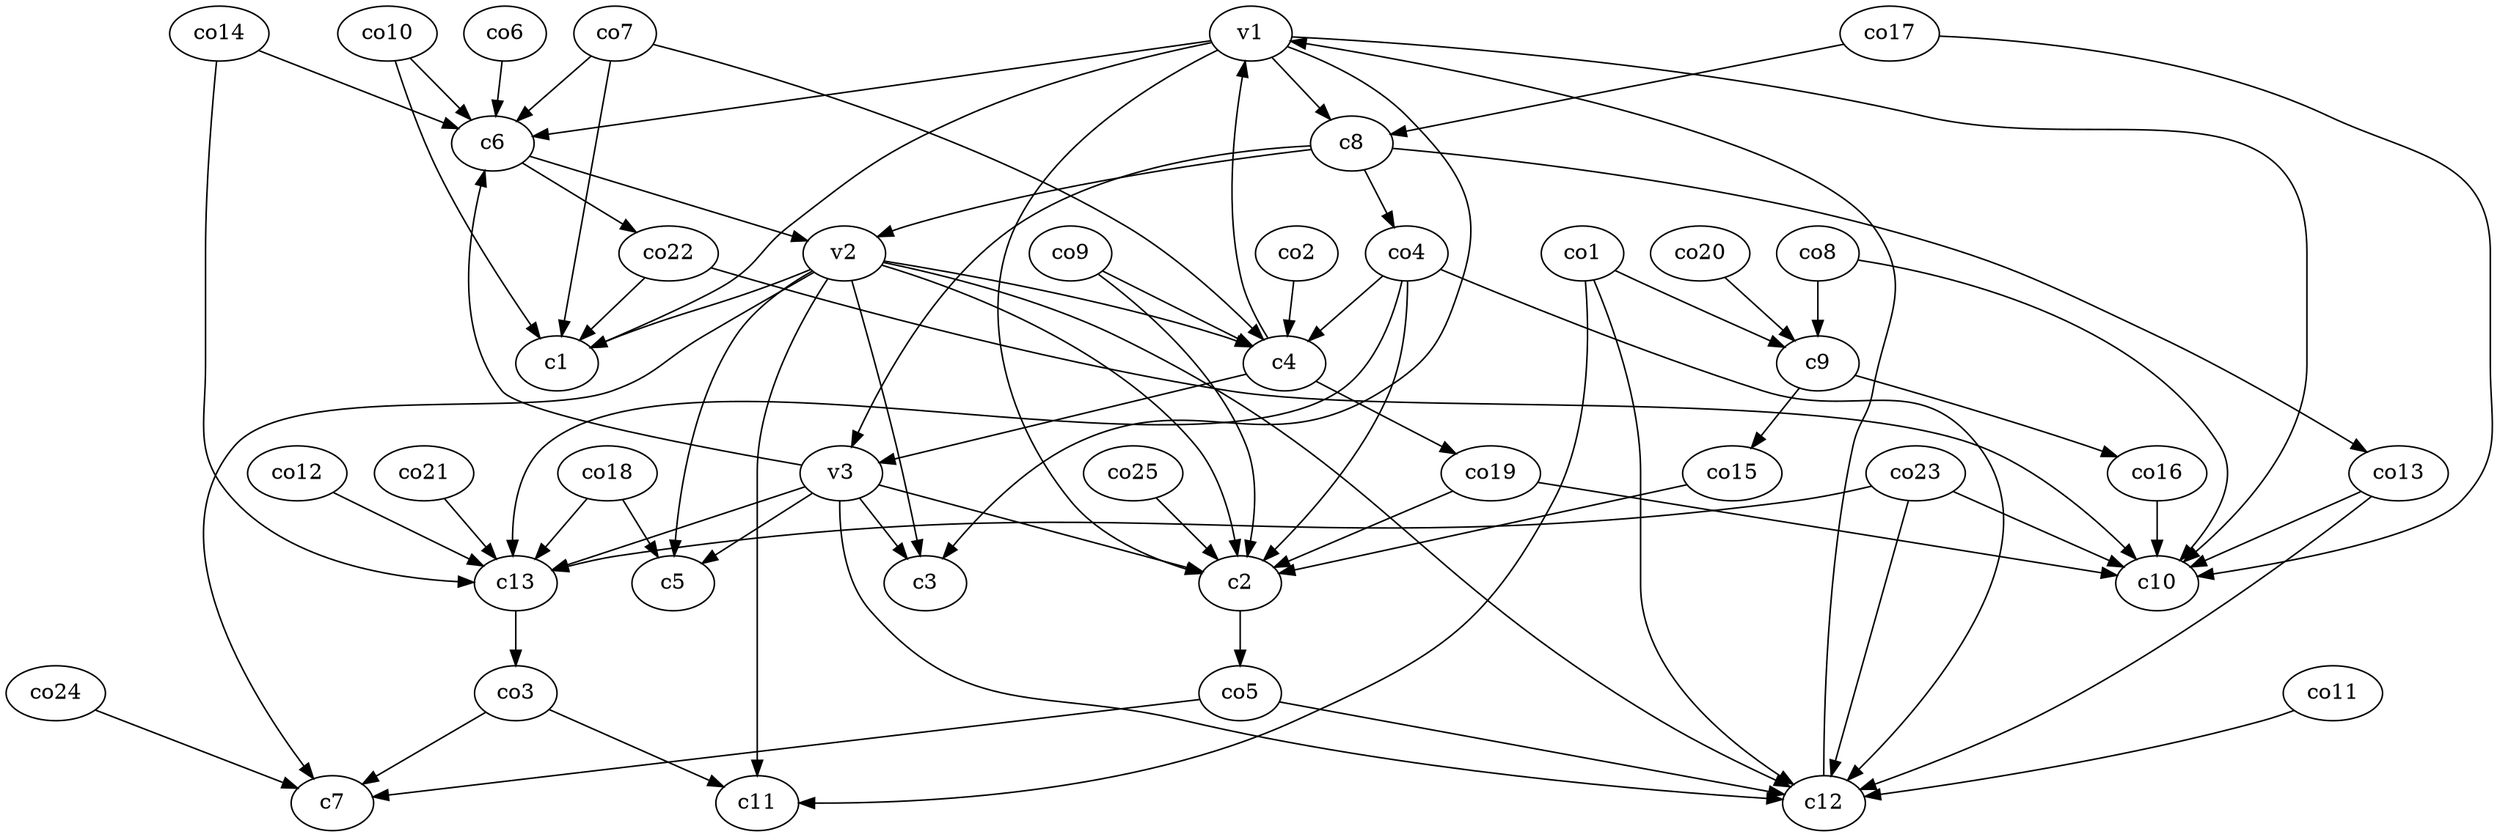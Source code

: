 strict digraph  {
c1;
c2;
c3;
c4;
c5;
c6;
c7;
c8;
c9;
c10;
c11;
c12;
c13;
v1;
v2;
v3;
co1;
co2;
co3;
co4;
co5;
co6;
co7;
co8;
co9;
co10;
co11;
co12;
co13;
co14;
co15;
co16;
co17;
co18;
co19;
co20;
co21;
co22;
co23;
co24;
co25;
c2 -> co5  [weight=1];
c4 -> v3  [weight=1];
c4 -> v1  [weight=1];
c4 -> co19  [weight=1];
c6 -> co22  [weight=1];
c6 -> v2  [weight=1];
c8 -> v3  [weight=1];
c8 -> v2  [weight=1];
c8 -> co13  [weight=1];
c8 -> co4  [weight=1];
c9 -> co16  [weight=1];
c9 -> co15  [weight=1];
c12 -> v1  [weight=1];
c13 -> co3  [weight=1];
v1 -> c1  [weight=1];
v1 -> c3  [weight=1];
v1 -> c6  [weight=1];
v1 -> c8  [weight=1];
v1 -> c2  [weight=1];
v1 -> c10  [weight=1];
v2 -> c11  [weight=1];
v2 -> c3  [weight=1];
v2 -> c1  [weight=1];
v2 -> c7  [weight=1];
v2 -> c4  [weight=1];
v2 -> c2  [weight=1];
v2 -> c12  [weight=1];
v2 -> c5  [weight=1];
v3 -> c5  [weight=1];
v3 -> c3  [weight=1];
v3 -> c13  [weight=1];
v3 -> c2  [weight=1];
v3 -> c6  [weight=1];
v3 -> c12  [weight=1];
co1 -> c11  [weight=1];
co1 -> c9  [weight=1];
co1 -> c12  [weight=1];
co2 -> c4  [weight=1];
co3 -> c11  [weight=1];
co3 -> c7  [weight=1];
co4 -> c13  [weight=1];
co4 -> c12  [weight=1];
co4 -> c2  [weight=1];
co4 -> c4  [weight=1];
co5 -> c12  [weight=1];
co5 -> c7  [weight=1];
co6 -> c6  [weight=1];
co7 -> c1  [weight=1];
co7 -> c6  [weight=1];
co7 -> c4  [weight=1];
co8 -> c10  [weight=1];
co8 -> c9  [weight=1];
co9 -> c4  [weight=1];
co9 -> c2  [weight=1];
co10 -> c6  [weight=1];
co10 -> c1  [weight=1];
co11 -> c12  [weight=1];
co12 -> c13  [weight=1];
co13 -> c12  [weight=1];
co13 -> c10  [weight=1];
co14 -> c6  [weight=1];
co14 -> c13  [weight=1];
co15 -> c2  [weight=1];
co16 -> c10  [weight=1];
co17 -> c10  [weight=1];
co17 -> c8  [weight=1];
co18 -> c13  [weight=1];
co18 -> c5  [weight=1];
co19 -> c10  [weight=1];
co19 -> c2  [weight=1];
co20 -> c9  [weight=1];
co21 -> c13  [weight=1];
co22 -> c1  [weight=1];
co22 -> c10  [weight=1];
co23 -> c10  [weight=1];
co23 -> c13  [weight=1];
co23 -> c12  [weight=1];
co24 -> c7  [weight=1];
co25 -> c2  [weight=1];
}
